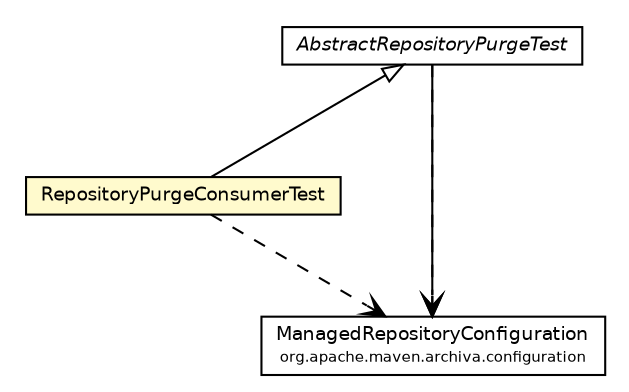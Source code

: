 #!/usr/local/bin/dot
#
# Class diagram 
# Generated by UmlGraph version 4.6 (http://www.spinellis.gr/sw/umlgraph)
#

digraph G {
	edge [fontname="Helvetica",fontsize=10,labelfontname="Helvetica",labelfontsize=10];
	node [fontname="Helvetica",fontsize=10,shape=plaintext];
	// org.apache.maven.archiva.consumers.core.repository.RepositoryPurgeConsumerTest
	c24783 [label=<<table border="0" cellborder="1" cellspacing="0" cellpadding="2" port="p" bgcolor="lemonChiffon" href="./RepositoryPurgeConsumerTest.html">
		<tr><td><table border="0" cellspacing="0" cellpadding="1">
			<tr><td> RepositoryPurgeConsumerTest </td></tr>
		</table></td></tr>
		</table>>, fontname="Helvetica", fontcolor="black", fontsize=9.0];
	// org.apache.maven.archiva.consumers.core.repository.AbstractRepositoryPurgeTest
	c24786 [label=<<table border="0" cellborder="1" cellspacing="0" cellpadding="2" port="p" href="./AbstractRepositoryPurgeTest.html">
		<tr><td><table border="0" cellspacing="0" cellpadding="1">
			<tr><td><font face="Helvetica-Oblique"> AbstractRepositoryPurgeTest </font></td></tr>
		</table></td></tr>
		</table>>, fontname="Helvetica", fontcolor="black", fontsize=9.0];
	//org.apache.maven.archiva.consumers.core.repository.RepositoryPurgeConsumerTest extends org.apache.maven.archiva.consumers.core.repository.AbstractRepositoryPurgeTest
	c24786:p -> c24783:p [dir=back,arrowtail=empty];
	// org.apache.maven.archiva.consumers.core.repository.AbstractRepositoryPurgeTest NAVASSOC org.apache.maven.archiva.configuration.ManagedRepositoryConfiguration
	c24786:p -> c24926:p [taillabel="", label="", headlabel="", fontname="Helvetica", fontcolor="black", fontsize=10.0, color="black", arrowhead=open];
	// org.apache.maven.archiva.consumers.core.repository.RepositoryPurgeConsumerTest DEPEND org.apache.maven.archiva.configuration.ManagedRepositoryConfiguration
	c24783:p -> c24926:p [taillabel="", label="", headlabel="", fontname="Helvetica", fontcolor="black", fontsize=10.0, color="black", arrowhead=open, style=dashed];
	// org.apache.maven.archiva.consumers.core.repository.AbstractRepositoryPurgeTest DEPEND org.apache.maven.archiva.configuration.ManagedRepositoryConfiguration
	c24786:p -> c24926:p [taillabel="", label="", headlabel="", fontname="Helvetica", fontcolor="black", fontsize=10.0, color="black", arrowhead=open, style=dashed];
	// org.apache.maven.archiva.configuration.ManagedRepositoryConfiguration
	c24926 [label=<<table border="0" cellborder="1" cellspacing="0" cellpadding="2" port="p" href="http://java.sun.com/j2se/1.4.2/docs/api/org/apache/maven/archiva/configuration/ManagedRepositoryConfiguration.html">
		<tr><td><table border="0" cellspacing="0" cellpadding="1">
			<tr><td> ManagedRepositoryConfiguration </td></tr>
			<tr><td><font point-size="7.0"> org.apache.maven.archiva.configuration </font></td></tr>
		</table></td></tr>
		</table>>, fontname="Helvetica", fontcolor="black", fontsize=9.0];
}

